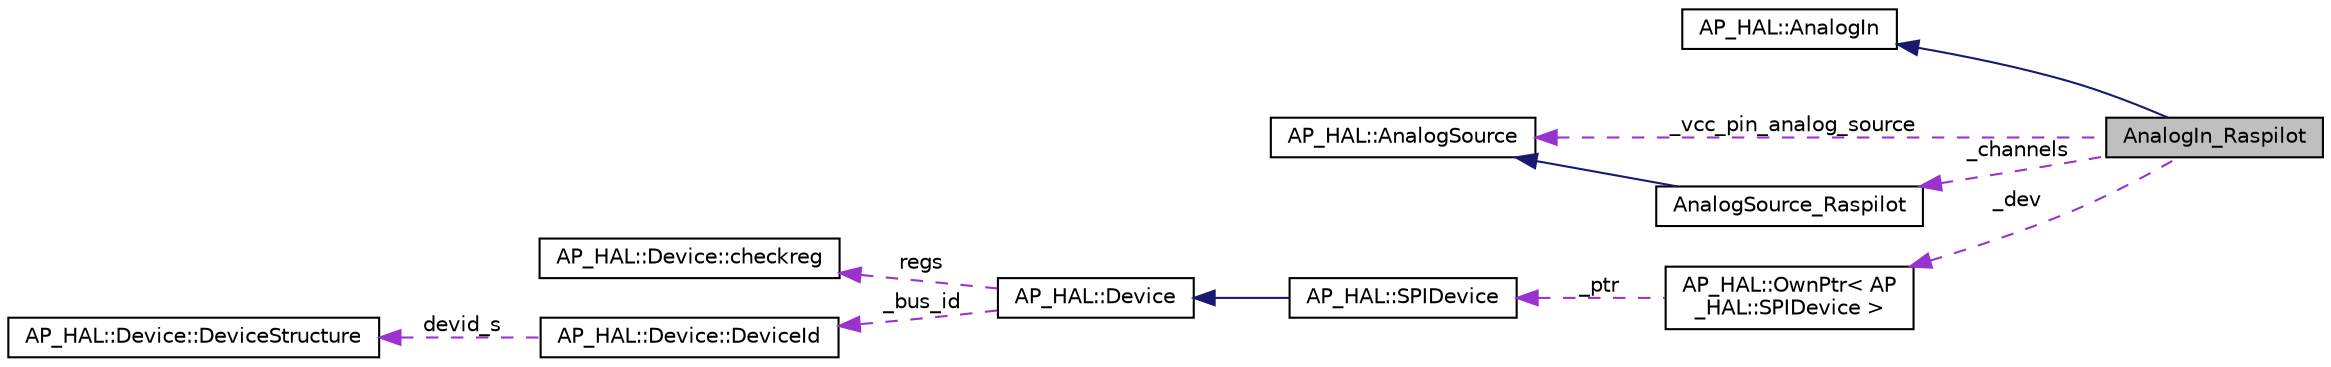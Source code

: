 digraph "AnalogIn_Raspilot"
{
 // INTERACTIVE_SVG=YES
  edge [fontname="Helvetica",fontsize="10",labelfontname="Helvetica",labelfontsize="10"];
  node [fontname="Helvetica",fontsize="10",shape=record];
  rankdir="LR";
  Node1 [label="AnalogIn_Raspilot",height=0.2,width=0.4,color="black", fillcolor="grey75", style="filled", fontcolor="black"];
  Node2 -> Node1 [dir="back",color="midnightblue",fontsize="10",style="solid",fontname="Helvetica"];
  Node2 [label="AP_HAL::AnalogIn",height=0.2,width=0.4,color="black", fillcolor="white", style="filled",URL="$classAP__HAL_1_1AnalogIn.html"];
  Node3 -> Node1 [dir="back",color="darkorchid3",fontsize="10",style="dashed",label=" _channels" ,fontname="Helvetica"];
  Node3 [label="AnalogSource_Raspilot",height=0.2,width=0.4,color="black", fillcolor="white", style="filled",URL="$classAnalogSource__Raspilot.html"];
  Node4 -> Node3 [dir="back",color="midnightblue",fontsize="10",style="solid",fontname="Helvetica"];
  Node4 [label="AP_HAL::AnalogSource",height=0.2,width=0.4,color="black", fillcolor="white", style="filled",URL="$classAP__HAL_1_1AnalogSource.html"];
  Node4 -> Node1 [dir="back",color="darkorchid3",fontsize="10",style="dashed",label=" _vcc_pin_analog_source" ,fontname="Helvetica"];
  Node5 -> Node1 [dir="back",color="darkorchid3",fontsize="10",style="dashed",label=" _dev" ,fontname="Helvetica"];
  Node5 [label="AP_HAL::OwnPtr\< AP\l_HAL::SPIDevice \>",height=0.2,width=0.4,color="black", fillcolor="white", style="filled",URL="$classAP__HAL_1_1OwnPtr.html"];
  Node6 -> Node5 [dir="back",color="darkorchid3",fontsize="10",style="dashed",label=" _ptr" ,fontname="Helvetica"];
  Node6 [label="AP_HAL::SPIDevice",height=0.2,width=0.4,color="black", fillcolor="white", style="filled",URL="$classAP__HAL_1_1SPIDevice.html"];
  Node7 -> Node6 [dir="back",color="midnightblue",fontsize="10",style="solid",fontname="Helvetica"];
  Node7 [label="AP_HAL::Device",height=0.2,width=0.4,color="black", fillcolor="white", style="filled",URL="$classAP__HAL_1_1Device.html"];
  Node8 -> Node7 [dir="back",color="darkorchid3",fontsize="10",style="dashed",label=" regs" ,fontname="Helvetica"];
  Node8 [label="AP_HAL::Device::checkreg",height=0.2,width=0.4,color="black", fillcolor="white", style="filled",URL="$structAP__HAL_1_1Device_1_1checkreg.html"];
  Node9 -> Node7 [dir="back",color="darkorchid3",fontsize="10",style="dashed",label=" _bus_id" ,fontname="Helvetica"];
  Node9 [label="AP_HAL::Device::DeviceId",height=0.2,width=0.4,color="black", fillcolor="white", style="filled",URL="$unionAP__HAL_1_1Device_1_1DeviceId.html"];
  Node10 -> Node9 [dir="back",color="darkorchid3",fontsize="10",style="dashed",label=" devid_s" ,fontname="Helvetica"];
  Node10 [label="AP_HAL::Device::DeviceStructure",height=0.2,width=0.4,color="black", fillcolor="white", style="filled",URL="$structAP__HAL_1_1Device_1_1DeviceStructure.html"];
}
